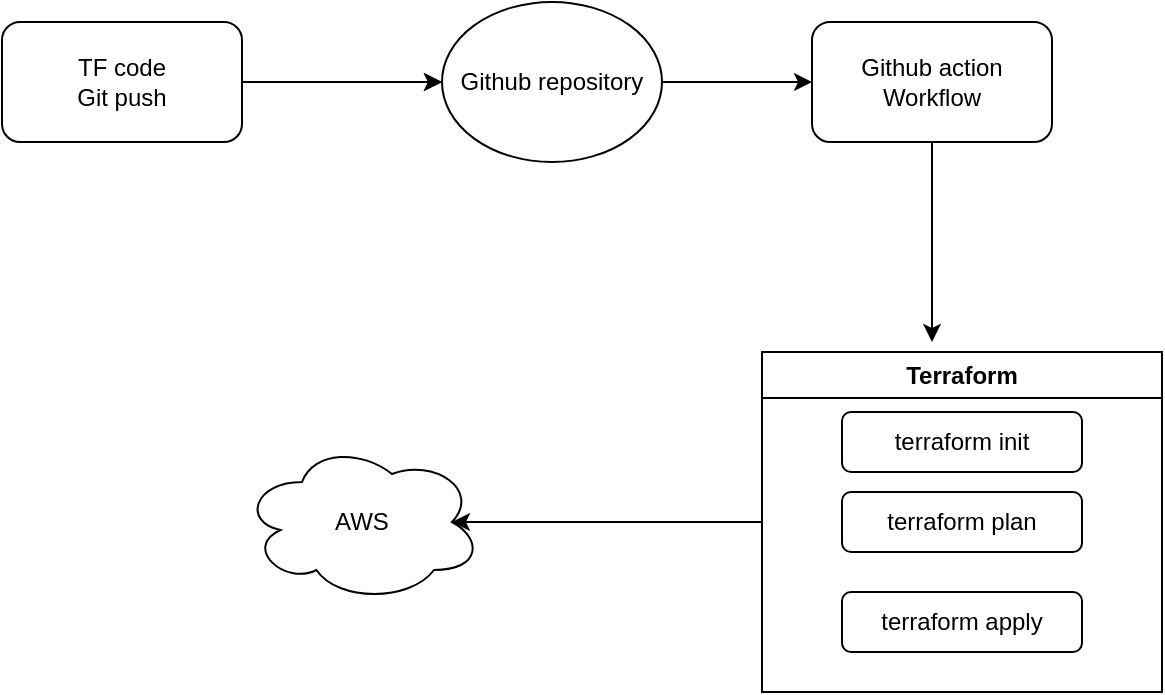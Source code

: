 <mxfile version="22.1.19" type="github">
  <diagram id="C5RBs43oDa-KdzZeNtuy" name="Page-1">
    <mxGraphModel dx="1306" dy="809" grid="1" gridSize="10" guides="1" tooltips="1" connect="1" arrows="1" fold="1" page="1" pageScale="1" pageWidth="827" pageHeight="1169" math="0" shadow="0">
      <root>
        <mxCell id="WIyWlLk6GJQsqaUBKTNV-0" />
        <mxCell id="WIyWlLk6GJQsqaUBKTNV-1" parent="WIyWlLk6GJQsqaUBKTNV-0" />
        <mxCell id="UIjVPUBwcDJrQktnKeVY-5" value="" style="edgeStyle=orthogonalEdgeStyle;rounded=0;orthogonalLoop=1;jettySize=auto;html=1;" edge="1" parent="WIyWlLk6GJQsqaUBKTNV-1" source="UIjVPUBwcDJrQktnKeVY-3">
          <mxGeometry relative="1" as="geometry">
            <mxPoint x="310" y="140" as="targetPoint" />
          </mxGeometry>
        </mxCell>
        <mxCell id="UIjVPUBwcDJrQktnKeVY-7" value="" style="edgeStyle=orthogonalEdgeStyle;rounded=0;orthogonalLoop=1;jettySize=auto;html=1;" edge="1" parent="WIyWlLk6GJQsqaUBKTNV-1" source="UIjVPUBwcDJrQktnKeVY-3" target="UIjVPUBwcDJrQktnKeVY-6">
          <mxGeometry relative="1" as="geometry" />
        </mxCell>
        <mxCell id="UIjVPUBwcDJrQktnKeVY-3" value="&lt;div&gt;TF code &lt;br&gt;&lt;/div&gt;&lt;div&gt;Git push&lt;/div&gt;" style="rounded=1;whiteSpace=wrap;html=1;" vertex="1" parent="WIyWlLk6GJQsqaUBKTNV-1">
          <mxGeometry x="90" y="110" width="120" height="60" as="geometry" />
        </mxCell>
        <mxCell id="UIjVPUBwcDJrQktnKeVY-9" value="" style="edgeStyle=orthogonalEdgeStyle;rounded=0;orthogonalLoop=1;jettySize=auto;html=1;" edge="1" parent="WIyWlLk6GJQsqaUBKTNV-1" source="UIjVPUBwcDJrQktnKeVY-6" target="UIjVPUBwcDJrQktnKeVY-8">
          <mxGeometry relative="1" as="geometry" />
        </mxCell>
        <mxCell id="UIjVPUBwcDJrQktnKeVY-6" value="Github repository" style="ellipse;whiteSpace=wrap;html=1;rounded=1;" vertex="1" parent="WIyWlLk6GJQsqaUBKTNV-1">
          <mxGeometry x="310" y="100" width="110" height="80" as="geometry" />
        </mxCell>
        <mxCell id="UIjVPUBwcDJrQktnKeVY-22" style="edgeStyle=orthogonalEdgeStyle;rounded=0;orthogonalLoop=1;jettySize=auto;html=1;" edge="1" parent="WIyWlLk6GJQsqaUBKTNV-1" source="UIjVPUBwcDJrQktnKeVY-8">
          <mxGeometry relative="1" as="geometry">
            <mxPoint x="555" y="270" as="targetPoint" />
          </mxGeometry>
        </mxCell>
        <mxCell id="UIjVPUBwcDJrQktnKeVY-8" value="&lt;div&gt;Github action&lt;/div&gt;&lt;div&gt;Workflow&lt;/div&gt;" style="whiteSpace=wrap;html=1;rounded=1;" vertex="1" parent="WIyWlLk6GJQsqaUBKTNV-1">
          <mxGeometry x="495" y="110" width="120" height="60" as="geometry" />
        </mxCell>
        <mxCell id="UIjVPUBwcDJrQktnKeVY-16" value="Terraform" style="swimlane;whiteSpace=wrap;html=1;" vertex="1" parent="WIyWlLk6GJQsqaUBKTNV-1">
          <mxGeometry x="470" y="275" width="200" height="170" as="geometry" />
        </mxCell>
        <mxCell id="UIjVPUBwcDJrQktnKeVY-17" value="terraform init" style="rounded=1;whiteSpace=wrap;html=1;" vertex="1" parent="UIjVPUBwcDJrQktnKeVY-16">
          <mxGeometry x="40" y="30" width="120" height="30" as="geometry" />
        </mxCell>
        <mxCell id="UIjVPUBwcDJrQktnKeVY-18" value="terraform plan" style="rounded=1;whiteSpace=wrap;html=1;" vertex="1" parent="UIjVPUBwcDJrQktnKeVY-16">
          <mxGeometry x="40" y="70" width="120" height="30" as="geometry" />
        </mxCell>
        <mxCell id="UIjVPUBwcDJrQktnKeVY-19" value="terraform apply" style="rounded=1;whiteSpace=wrap;html=1;" vertex="1" parent="UIjVPUBwcDJrQktnKeVY-16">
          <mxGeometry x="40" y="120" width="120" height="30" as="geometry" />
        </mxCell>
        <mxCell id="UIjVPUBwcDJrQktnKeVY-23" value="AWS " style="ellipse;shape=cloud;whiteSpace=wrap;html=1;" vertex="1" parent="WIyWlLk6GJQsqaUBKTNV-1">
          <mxGeometry x="210" y="320" width="120" height="80" as="geometry" />
        </mxCell>
        <mxCell id="UIjVPUBwcDJrQktnKeVY-24" style="edgeStyle=orthogonalEdgeStyle;rounded=0;orthogonalLoop=1;jettySize=auto;html=1;entryX=0.875;entryY=0.5;entryDx=0;entryDy=0;entryPerimeter=0;" edge="1" parent="WIyWlLk6GJQsqaUBKTNV-1" source="UIjVPUBwcDJrQktnKeVY-16" target="UIjVPUBwcDJrQktnKeVY-23">
          <mxGeometry relative="1" as="geometry" />
        </mxCell>
      </root>
    </mxGraphModel>
  </diagram>
</mxfile>
